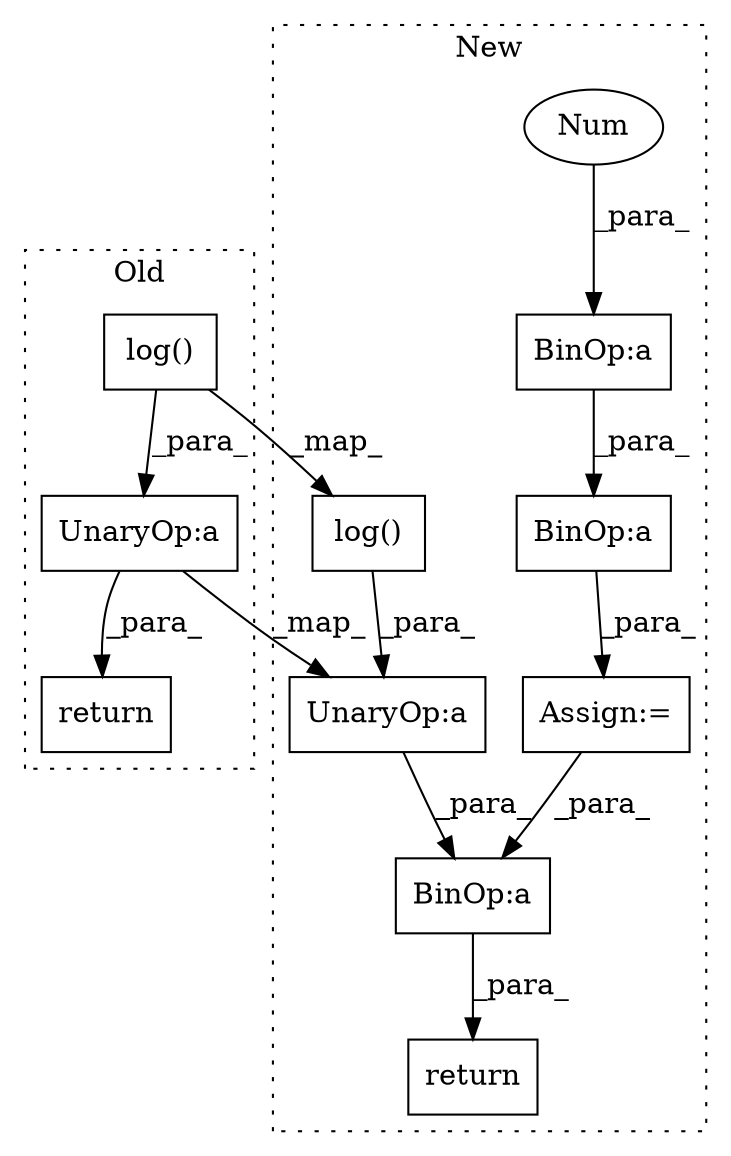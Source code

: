 digraph G {
subgraph cluster0 {
1 [label="log()" a="75" s="2195,2252" l="10,1" shape="box"];
8 [label="UnaryOp:a" a="61" s="2194" l="59" shape="box"];
11 [label="return" a="93" s="2363" l="7" shape="box"];
label = "Old";
style="dotted";
}
subgraph cluster1 {
2 [label="log()" a="75" s="3425,3446" l="10,1" shape="box"];
3 [label="BinOp:a" a="82" s="3447" l="3" shape="box"];
4 [label="BinOp:a" a="82" s="3149" l="3" shape="box"];
5 [label="BinOp:a" a="82" s="3166" l="2" shape="box"];
6 [label="Num" a="76" s="3168" l="1" shape="ellipse"];
7 [label="UnaryOp:a" a="61" s="3424" l="23" shape="box"];
9 [label="Assign:=" a="68" s="3133" l="3" shape="box"];
10 [label="return" a="93" s="3484" l="7" shape="box"];
label = "New";
style="dotted";
}
1 -> 8 [label="_para_"];
1 -> 2 [label="_map_"];
2 -> 7 [label="_para_"];
3 -> 10 [label="_para_"];
4 -> 9 [label="_para_"];
5 -> 4 [label="_para_"];
6 -> 5 [label="_para_"];
7 -> 3 [label="_para_"];
8 -> 7 [label="_map_"];
8 -> 11 [label="_para_"];
9 -> 3 [label="_para_"];
}
